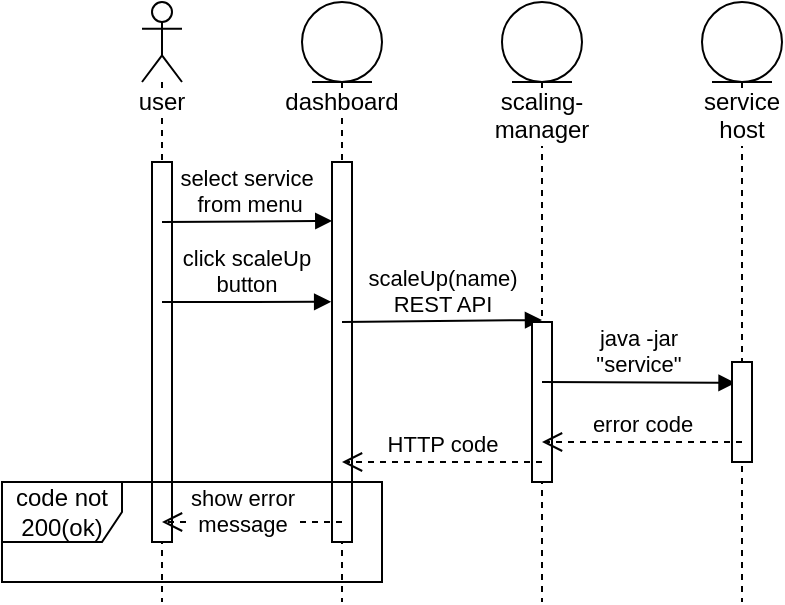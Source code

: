 <mxfile version="13.1.11" type="device"><diagram id="OooPrjt2v454cQ7oc3XM" name="Page-1"><mxGraphModel dx="981" dy="483" grid="1" gridSize="10" guides="1" tooltips="1" connect="1" arrows="1" fold="1" page="1" pageScale="1" pageWidth="850" pageHeight="1100" math="0" shadow="0"><root><mxCell id="0"/><mxCell id="1" parent="0"/><mxCell id="_CXJDL_VU7RUJHmkfMZy-2" value="user" style="shape=umlLifeline;participant=umlActor;perimeter=lifelinePerimeter;whiteSpace=wrap;html=1;container=1;collapsible=0;recursiveResize=0;verticalAlign=top;spacingTop=36;labelBackgroundColor=#ffffff;outlineConnect=0;" vertex="1" parent="1"><mxGeometry x="110" y="60" width="20" height="300" as="geometry"/></mxCell><mxCell id="_CXJDL_VU7RUJHmkfMZy-9" value="" style="html=1;points=[];perimeter=orthogonalPerimeter;" vertex="1" parent="_CXJDL_VU7RUJHmkfMZy-2"><mxGeometry x="5" y="80" width="10" height="190" as="geometry"/></mxCell><mxCell id="_CXJDL_VU7RUJHmkfMZy-18" value="click scaleUp&lt;br&gt;button" style="html=1;verticalAlign=bottom;endArrow=block;entryX=-0.042;entryY=0.368;entryDx=0;entryDy=0;entryPerimeter=0;" edge="1" parent="_CXJDL_VU7RUJHmkfMZy-2" target="_CXJDL_VU7RUJHmkfMZy-10"><mxGeometry width="80" relative="1" as="geometry"><mxPoint x="10" y="150" as="sourcePoint"/><mxPoint x="90" y="150" as="targetPoint"/></mxGeometry></mxCell><mxCell id="_CXJDL_VU7RUJHmkfMZy-6" value="dashboard" style="shape=umlLifeline;participant=umlEntity;perimeter=lifelinePerimeter;whiteSpace=wrap;html=1;container=1;collapsible=0;recursiveResize=0;verticalAlign=top;spacingTop=36;labelBackgroundColor=#ffffff;outlineConnect=0;" vertex="1" parent="1"><mxGeometry x="190" y="60" width="40" height="300" as="geometry"/></mxCell><mxCell id="_CXJDL_VU7RUJHmkfMZy-10" value="" style="html=1;points=[];perimeter=orthogonalPerimeter;" vertex="1" parent="_CXJDL_VU7RUJHmkfMZy-6"><mxGeometry x="15" y="80" width="10" height="190" as="geometry"/></mxCell><mxCell id="_CXJDL_VU7RUJHmkfMZy-20" value="scaleUp(name)&lt;br&gt;REST API" style="html=1;verticalAlign=bottom;endArrow=block;" edge="1" parent="_CXJDL_VU7RUJHmkfMZy-6"><mxGeometry width="80" relative="1" as="geometry"><mxPoint x="20" y="160" as="sourcePoint"/><mxPoint x="120" y="159" as="targetPoint"/></mxGeometry></mxCell><mxCell id="_CXJDL_VU7RUJHmkfMZy-7" value="scaling-manager" style="shape=umlLifeline;participant=umlEntity;perimeter=lifelinePerimeter;whiteSpace=wrap;html=1;container=1;collapsible=0;recursiveResize=0;verticalAlign=top;spacingTop=36;labelBackgroundColor=#ffffff;outlineConnect=0;" vertex="1" parent="1"><mxGeometry x="290" y="60" width="40" height="300" as="geometry"/></mxCell><mxCell id="_CXJDL_VU7RUJHmkfMZy-19" value="" style="html=1;points=[];perimeter=orthogonalPerimeter;" vertex="1" parent="_CXJDL_VU7RUJHmkfMZy-7"><mxGeometry x="15" y="160" width="10" height="80" as="geometry"/></mxCell><mxCell id="_CXJDL_VU7RUJHmkfMZy-22" value="java -jar &lt;br&gt;&quot;service&quot;" style="html=1;verticalAlign=bottom;endArrow=block;entryX=0.177;entryY=0.209;entryDx=0;entryDy=0;entryPerimeter=0;" edge="1" parent="_CXJDL_VU7RUJHmkfMZy-7" target="_CXJDL_VU7RUJHmkfMZy-21"><mxGeometry width="80" relative="1" as="geometry"><mxPoint x="20" y="190" as="sourcePoint"/><mxPoint x="110" y="190" as="targetPoint"/></mxGeometry></mxCell><mxCell id="_CXJDL_VU7RUJHmkfMZy-8" value="service host" style="shape=umlLifeline;participant=umlEntity;perimeter=lifelinePerimeter;whiteSpace=wrap;html=1;container=1;collapsible=0;recursiveResize=0;verticalAlign=top;spacingTop=36;labelBackgroundColor=#ffffff;outlineConnect=0;" vertex="1" parent="1"><mxGeometry x="390" y="60" width="40" height="300" as="geometry"/></mxCell><mxCell id="_CXJDL_VU7RUJHmkfMZy-21" value="" style="html=1;points=[];perimeter=orthogonalPerimeter;" vertex="1" parent="_CXJDL_VU7RUJHmkfMZy-8"><mxGeometry x="15" y="180" width="10" height="50" as="geometry"/></mxCell><mxCell id="_CXJDL_VU7RUJHmkfMZy-17" value="select service&lt;br&gt;&amp;nbsp;from menu" style="html=1;verticalAlign=bottom;endArrow=block;entryX=0.014;entryY=0.155;entryDx=0;entryDy=0;entryPerimeter=0;" edge="1" parent="1" target="_CXJDL_VU7RUJHmkfMZy-10"><mxGeometry width="80" relative="1" as="geometry"><mxPoint x="120" y="170" as="sourcePoint"/><mxPoint x="200" y="170" as="targetPoint"/></mxGeometry></mxCell><mxCell id="_CXJDL_VU7RUJHmkfMZy-23" value="error code" style="html=1;verticalAlign=bottom;endArrow=open;dashed=1;endSize=8;" edge="1" parent="1" target="_CXJDL_VU7RUJHmkfMZy-7"><mxGeometry relative="1" as="geometry"><mxPoint x="410" y="280" as="sourcePoint"/><mxPoint x="330" y="280" as="targetPoint"/></mxGeometry></mxCell><mxCell id="_CXJDL_VU7RUJHmkfMZy-24" value="HTTP code" style="html=1;verticalAlign=bottom;endArrow=open;dashed=1;endSize=8;" edge="1" parent="1" target="_CXJDL_VU7RUJHmkfMZy-6"><mxGeometry relative="1" as="geometry"><mxPoint x="310" y="290" as="sourcePoint"/><mxPoint x="230" y="290" as="targetPoint"/></mxGeometry></mxCell><mxCell id="_CXJDL_VU7RUJHmkfMZy-26" value="code not 200(ok)" style="shape=umlFrame;whiteSpace=wrap;html=1;" vertex="1" parent="1"><mxGeometry x="40" y="300" width="190" height="50" as="geometry"/></mxCell><mxCell id="_CXJDL_VU7RUJHmkfMZy-27" value="show error&lt;br&gt;message" style="html=1;verticalAlign=bottom;endArrow=open;dashed=1;endSize=8;" edge="1" parent="1"><mxGeometry x="0.111" y="10" relative="1" as="geometry"><mxPoint x="210" y="320" as="sourcePoint"/><mxPoint x="120" y="320" as="targetPoint"/><mxPoint as="offset"/></mxGeometry></mxCell></root></mxGraphModel></diagram></mxfile>